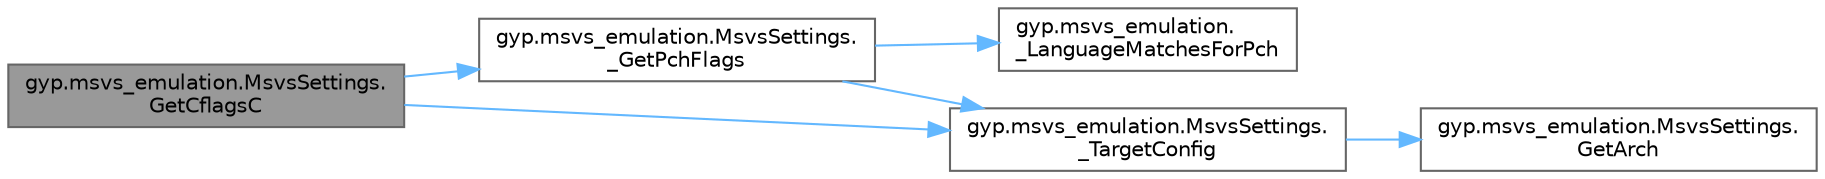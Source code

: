 digraph "gyp.msvs_emulation.MsvsSettings.GetCflagsC"
{
 // LATEX_PDF_SIZE
  bgcolor="transparent";
  edge [fontname=Helvetica,fontsize=10,labelfontname=Helvetica,labelfontsize=10];
  node [fontname=Helvetica,fontsize=10,shape=box,height=0.2,width=0.4];
  rankdir="LR";
  Node1 [id="Node000001",label="gyp.msvs_emulation.MsvsSettings.\lGetCflagsC",height=0.2,width=0.4,color="gray40", fillcolor="grey60", style="filled", fontcolor="black",tooltip=" "];
  Node1 -> Node2 [id="edge6_Node000001_Node000002",color="steelblue1",style="solid",tooltip=" "];
  Node2 [id="Node000002",label="gyp.msvs_emulation.MsvsSettings.\l_GetPchFlags",height=0.2,width=0.4,color="grey40", fillcolor="white", style="filled",URL="$classgyp_1_1msvs__emulation_1_1_msvs_settings.html#a3ee819843aa2cae5d5432838b94d9baf",tooltip=" "];
  Node2 -> Node3 [id="edge7_Node000002_Node000003",color="steelblue1",style="solid",tooltip=" "];
  Node3 [id="Node000003",label="gyp.msvs_emulation.\l_LanguageMatchesForPch",height=0.2,width=0.4,color="grey40", fillcolor="white", style="filled",URL="$namespacegyp_1_1msvs__emulation.html#a0b9bc2274920810619b5627b601d03f3",tooltip=" "];
  Node2 -> Node4 [id="edge8_Node000002_Node000004",color="steelblue1",style="solid",tooltip=" "];
  Node4 [id="Node000004",label="gyp.msvs_emulation.MsvsSettings.\l_TargetConfig",height=0.2,width=0.4,color="grey40", fillcolor="white", style="filled",URL="$classgyp_1_1msvs__emulation_1_1_msvs_settings.html#a21bc44db1f2d0d137f2b9041b97e8b97",tooltip=" "];
  Node4 -> Node5 [id="edge9_Node000004_Node000005",color="steelblue1",style="solid",tooltip=" "];
  Node5 [id="Node000005",label="gyp.msvs_emulation.MsvsSettings.\lGetArch",height=0.2,width=0.4,color="grey40", fillcolor="white", style="filled",URL="$classgyp_1_1msvs__emulation_1_1_msvs_settings.html#a657843bb25970076d398125064680570",tooltip=" "];
  Node1 -> Node4 [id="edge10_Node000001_Node000004",color="steelblue1",style="solid",tooltip=" "];
}
